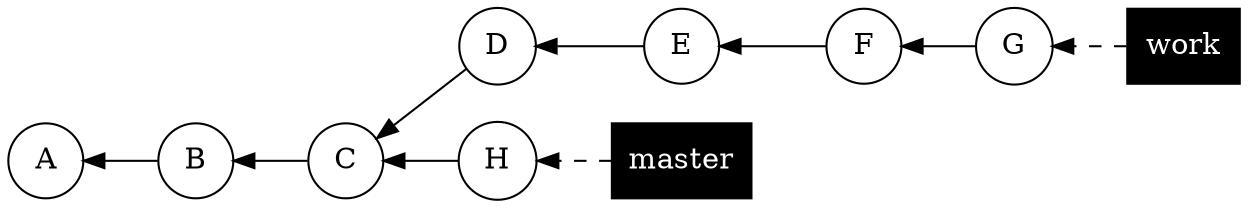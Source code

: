 digraph git {
	graph [rankdir=RL]
	node [shape=circle]
	{
		node [group=master_commits]
		"28f7b382a5" [label=H tooltip="28f7b382a52ac53f86314e5d608ebafd66de6c44"]
		cabdedff95 [label=C tooltip=cabdedff957f7dec15f365e7c29eaead9930d618]
		a5cbd99954 [label=B tooltip=a5cbd999545aeabc2e102a845aeb0466f01454a2]
		d98f949840 [label=A tooltip=d98f94984057d760066ba0b300ab4930497bcba6]
	}
	{
		node [group=work_commits]
		"93e1d18862" [label=G tooltip="93e1d18862102e044a4ec46bb189f5bca9ba0e05"]
		"3ef811d426" [label=F tooltip="3ef811d426c09be792a0ff6564eca82a7bd105a9"]
		"973437cb00" [label=E tooltip="973437cb007d2a69d6564fd7b30f3e8c347073c2"]
		"2c0bd1c1df" [label=D tooltip="2c0bd1c1dfe9f76cd18b37bb0bc995e449e0094b"]
	}
	{
		node [color=black fontcolor=white group=heads shape=box style=filled]
		master
		work
	}
	{
		edge [style=dashed]
		master -> "28f7b382a5"
		work -> "93e1d18862"
	}
	cabdedff95 -> a5cbd99954
	a5cbd99954 -> d98f949840
	"3ef811d426" -> "973437cb00"
	"28f7b382a5" -> cabdedff95
	"973437cb00" -> "2c0bd1c1df"
	"93e1d18862" -> "3ef811d426"
	"2c0bd1c1df" -> cabdedff95
}
